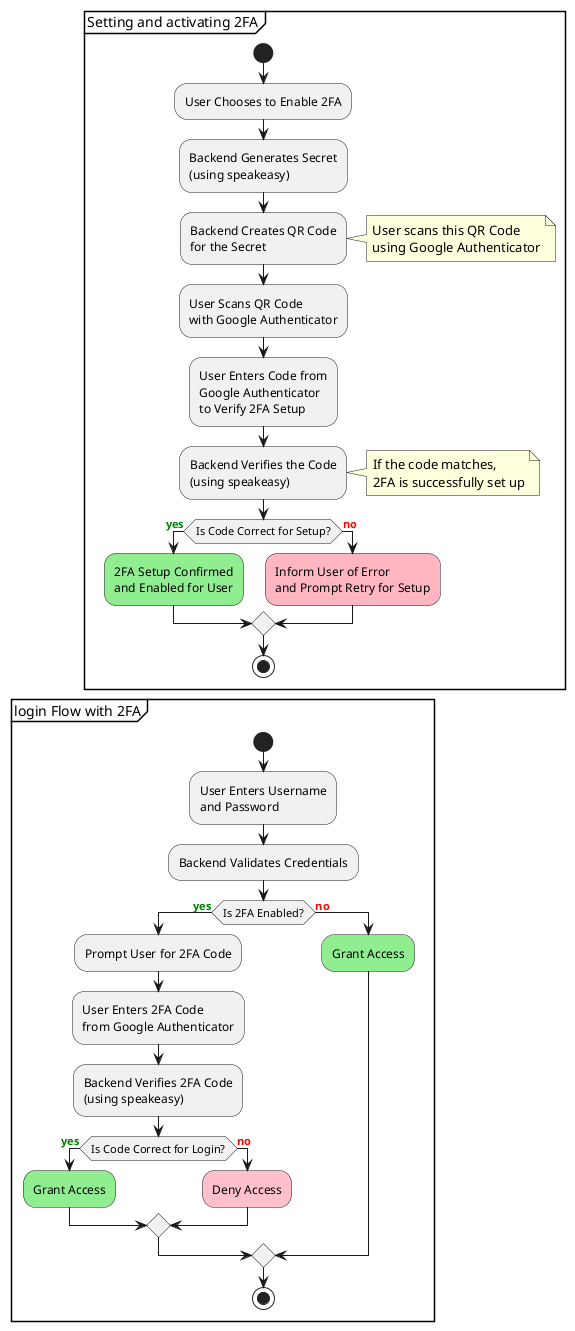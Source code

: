 @startuml

' 2FA Setup Flow
' resources showing the process 
' https://www.youtube.com/watch?v=3eTify98puI
partition "Setting and activating 2FA"{
    start
        :User Chooses to Enable 2FA;
        :Backend Generates Secret\n(using speakeasy);
        :Backend Creates QR Code\nfor the Secret;
        note right: User scans this QR Code\nusing Google Authenticator

        :User Scans QR Code\nwith Google Authenticator;
        :User Enters Code from\nGoogle Authenticator\nto Verify 2FA Setup;
        :Backend Verifies the Code\n(using speakeasy);
        note right: If the code matches,\n2FA is successfully set up

        if (Is Code Correct for Setup?) then (<b><color:green>yes</color></b>)
        #LightGreen:2FA Setup Confirmed\nand Enabled for User;
        else (<b><color:red>no</color></b>)
        #LightPink:Inform User of Error\nand Prompt Retry for Setup;
        endif
    stop
}

' Login Flow with 2FA
partition "login Flow with 2FA" {
    start
        :User Enters Username\nand Password;
        :Backend Validates Credentials;
        if (Is 2FA Enabled?) then (<b><color:green>yes</color></b>)
            :Prompt User for 2FA Code;
            :User Enters 2FA Code\nfrom Google Authenticator;
            :Backend Verifies 2FA Code\n(using speakeasy);
        if (Is Code Correct for Login?) then (<b><color:green>yes</color></b>)
            #LightGreen:Grant Access;
        else (<b><color:red>no</color></b>)
            #Pink:Deny Access;
        endif
        else (<b><color:red>no</color></b>)
            #LightGreen:Grant Access;
        endif
    stop
}

@enduml
